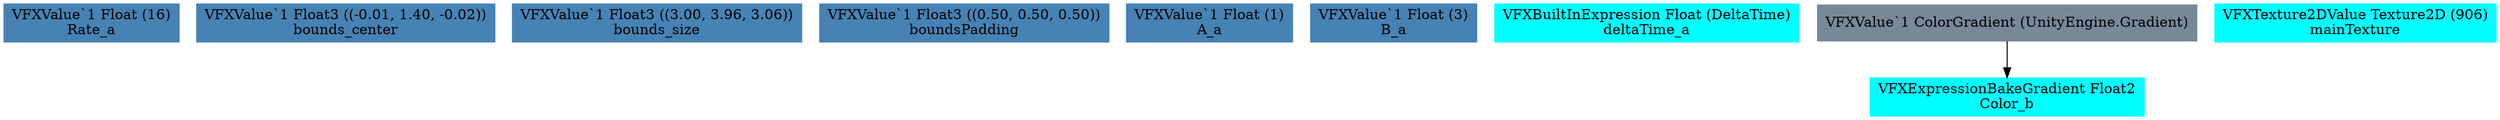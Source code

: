 digraph G {
node0 [shape="box" color="steelblue" style="filled" label="VFXValue`1 Float (16)
Rate_a"]
node1 [shape="box" color="steelblue" style="filled" label="VFXValue`1 Float3 ((-0.01, 1.40, -0.02))
bounds_center"]
node2 [shape="box" color="steelblue" style="filled" label="VFXValue`1 Float3 ((3.00, 3.96, 3.06))
bounds_size"]
node3 [shape="box" color="steelblue" style="filled" label="VFXValue`1 Float3 ((0.50, 0.50, 0.50))
boundsPadding"]
node4 [shape="box" color="steelblue" style="filled" label="VFXValue`1 Float (1)
A_a"]
node5 [shape="box" color="steelblue" style="filled" label="VFXValue`1 Float (3)
B_a"]
node6 [shape="box" color="cyan" style="filled" label="VFXBuiltInExpression Float (DeltaTime)
deltaTime_a"]
node7 [shape="box" color="cyan" style="filled" label="VFXExpressionBakeGradient Float2
Color_b"]
node8 [shape="box" color="lightslategray" style="filled" label="VFXValue`1 ColorGradient (UnityEngine.Gradient)"]
node9 [shape="box" color="cyan" style="filled" label="VFXTexture2DValue Texture2D (906)
mainTexture"]
node8 -> node7 
}
